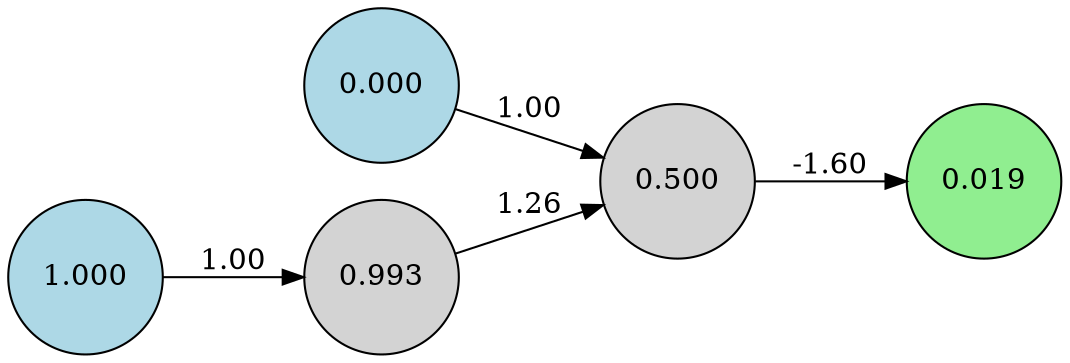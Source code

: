 digraph neat {
  rankdir=LR;
  node [shape=circle];
  node0 [label="0.000", style=filled, fillcolor=lightblue];
  node1 [label="1.000", style=filled, fillcolor=lightblue];
  node73 [label="0.019", style=filled, fillcolor=lightgreen];
  node166 [label="0.500", style=filled, fillcolor=lightgray];
  node218 [label="0.993", style=filled, fillcolor=lightgray];
  node0 -> node166 [label="1.00"];
  node166 -> node73 [label="-1.60"];
  node1 -> node218 [label="1.00"];
  node218 -> node166 [label="1.26"];
}
